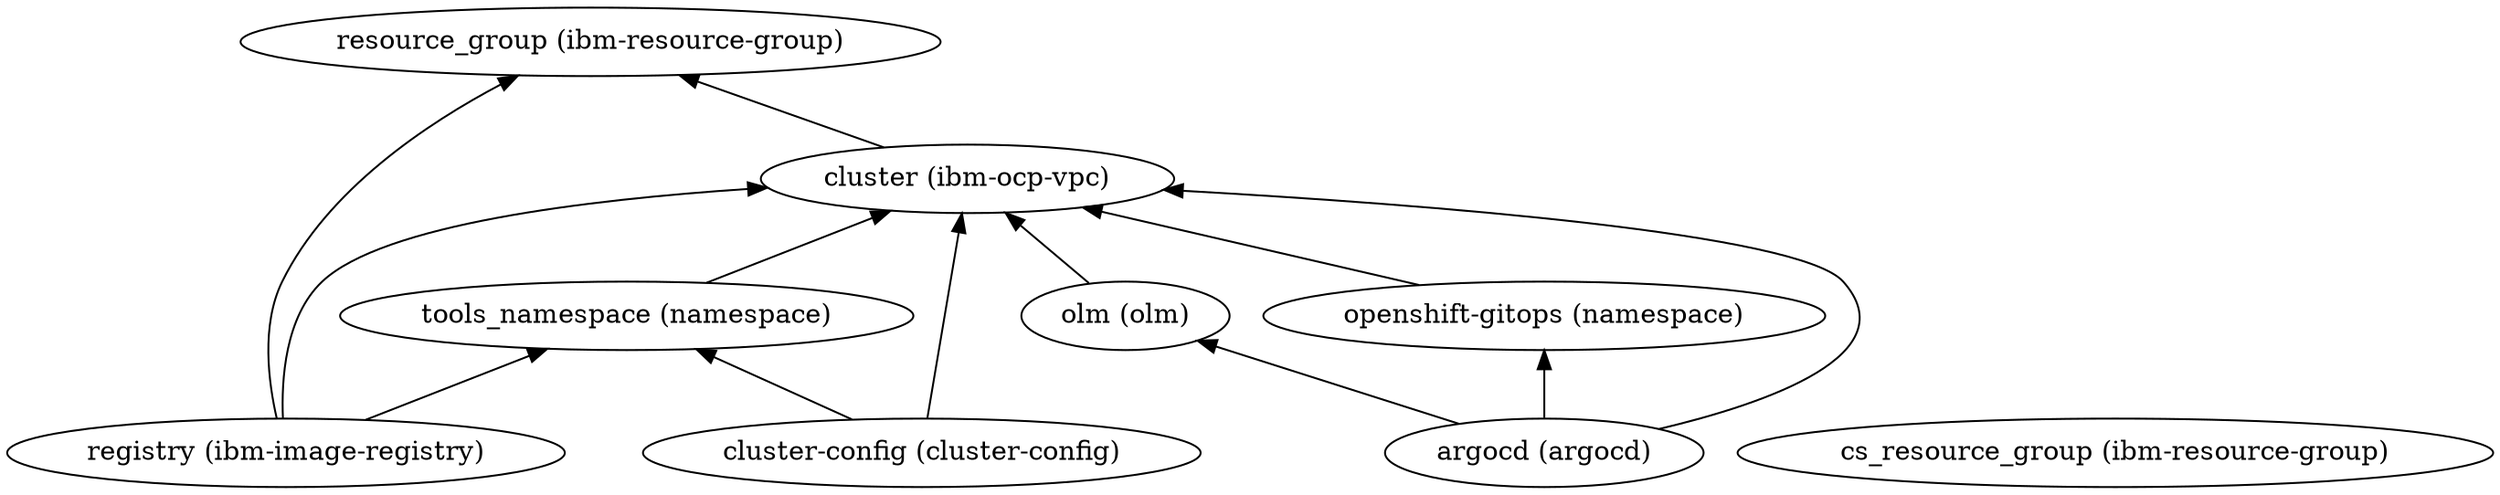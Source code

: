 digraph {
    rankdir="BT"
    "resource_group (ibm-resource-group)"
"cs_resource_group (ibm-resource-group)"
"cluster (ibm-ocp-vpc)" -> "resource_group (ibm-resource-group)"
"cluster (ibm-ocp-vpc)"
"tools_namespace (namespace)" -> "cluster (ibm-ocp-vpc)"
"tools_namespace (namespace)"
"argocd (argocd)" -> "cluster (ibm-ocp-vpc)"
"argocd (argocd)" -> "olm (olm)"
"argocd (argocd)" -> "openshift-gitops (namespace)"
"argocd (argocd)"
"olm (olm)" -> "cluster (ibm-ocp-vpc)"
"olm (olm)"
"openshift-gitops (namespace)" -> "cluster (ibm-ocp-vpc)"
"openshift-gitops (namespace)"
"cluster-config (cluster-config)" -> "cluster (ibm-ocp-vpc)"
"cluster-config (cluster-config)" -> "tools_namespace (namespace)"
"cluster-config (cluster-config)"
"registry (ibm-image-registry)" -> "cluster (ibm-ocp-vpc)"
"registry (ibm-image-registry)" -> "tools_namespace (namespace)"
"registry (ibm-image-registry)" -> "resource_group (ibm-resource-group)"
"registry (ibm-image-registry)"
  }